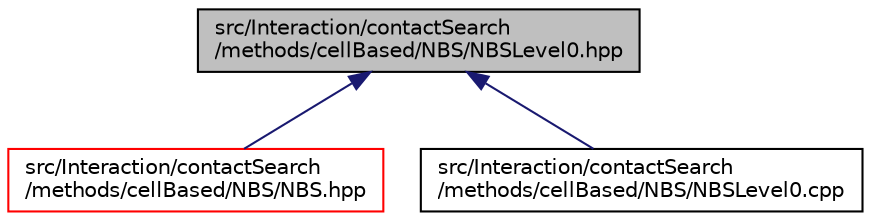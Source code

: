 digraph "src/Interaction/contactSearch/methods/cellBased/NBS/NBSLevel0.hpp"
{
 // LATEX_PDF_SIZE
  edge [fontname="Helvetica",fontsize="10",labelfontname="Helvetica",labelfontsize="10"];
  node [fontname="Helvetica",fontsize="10",shape=record];
  Node1 [label="src/Interaction/contactSearch\l/methods/cellBased/NBS/NBSLevel0.hpp",height=0.2,width=0.4,color="black", fillcolor="grey75", style="filled", fontcolor="black",tooltip=" "];
  Node1 -> Node2 [dir="back",color="midnightblue",fontsize="10",style="solid",fontname="Helvetica"];
  Node2 [label="src/Interaction/contactSearch\l/methods/cellBased/NBS/NBS.hpp",height=0.2,width=0.4,color="red", fillcolor="white", style="filled",URL="$NBS_8hpp.html",tooltip=" "];
  Node1 -> Node5 [dir="back",color="midnightblue",fontsize="10",style="solid",fontname="Helvetica"];
  Node5 [label="src/Interaction/contactSearch\l/methods/cellBased/NBS/NBSLevel0.cpp",height=0.2,width=0.4,color="black", fillcolor="white", style="filled",URL="$NBSLevel0_8cpp.html",tooltip=" "];
}
